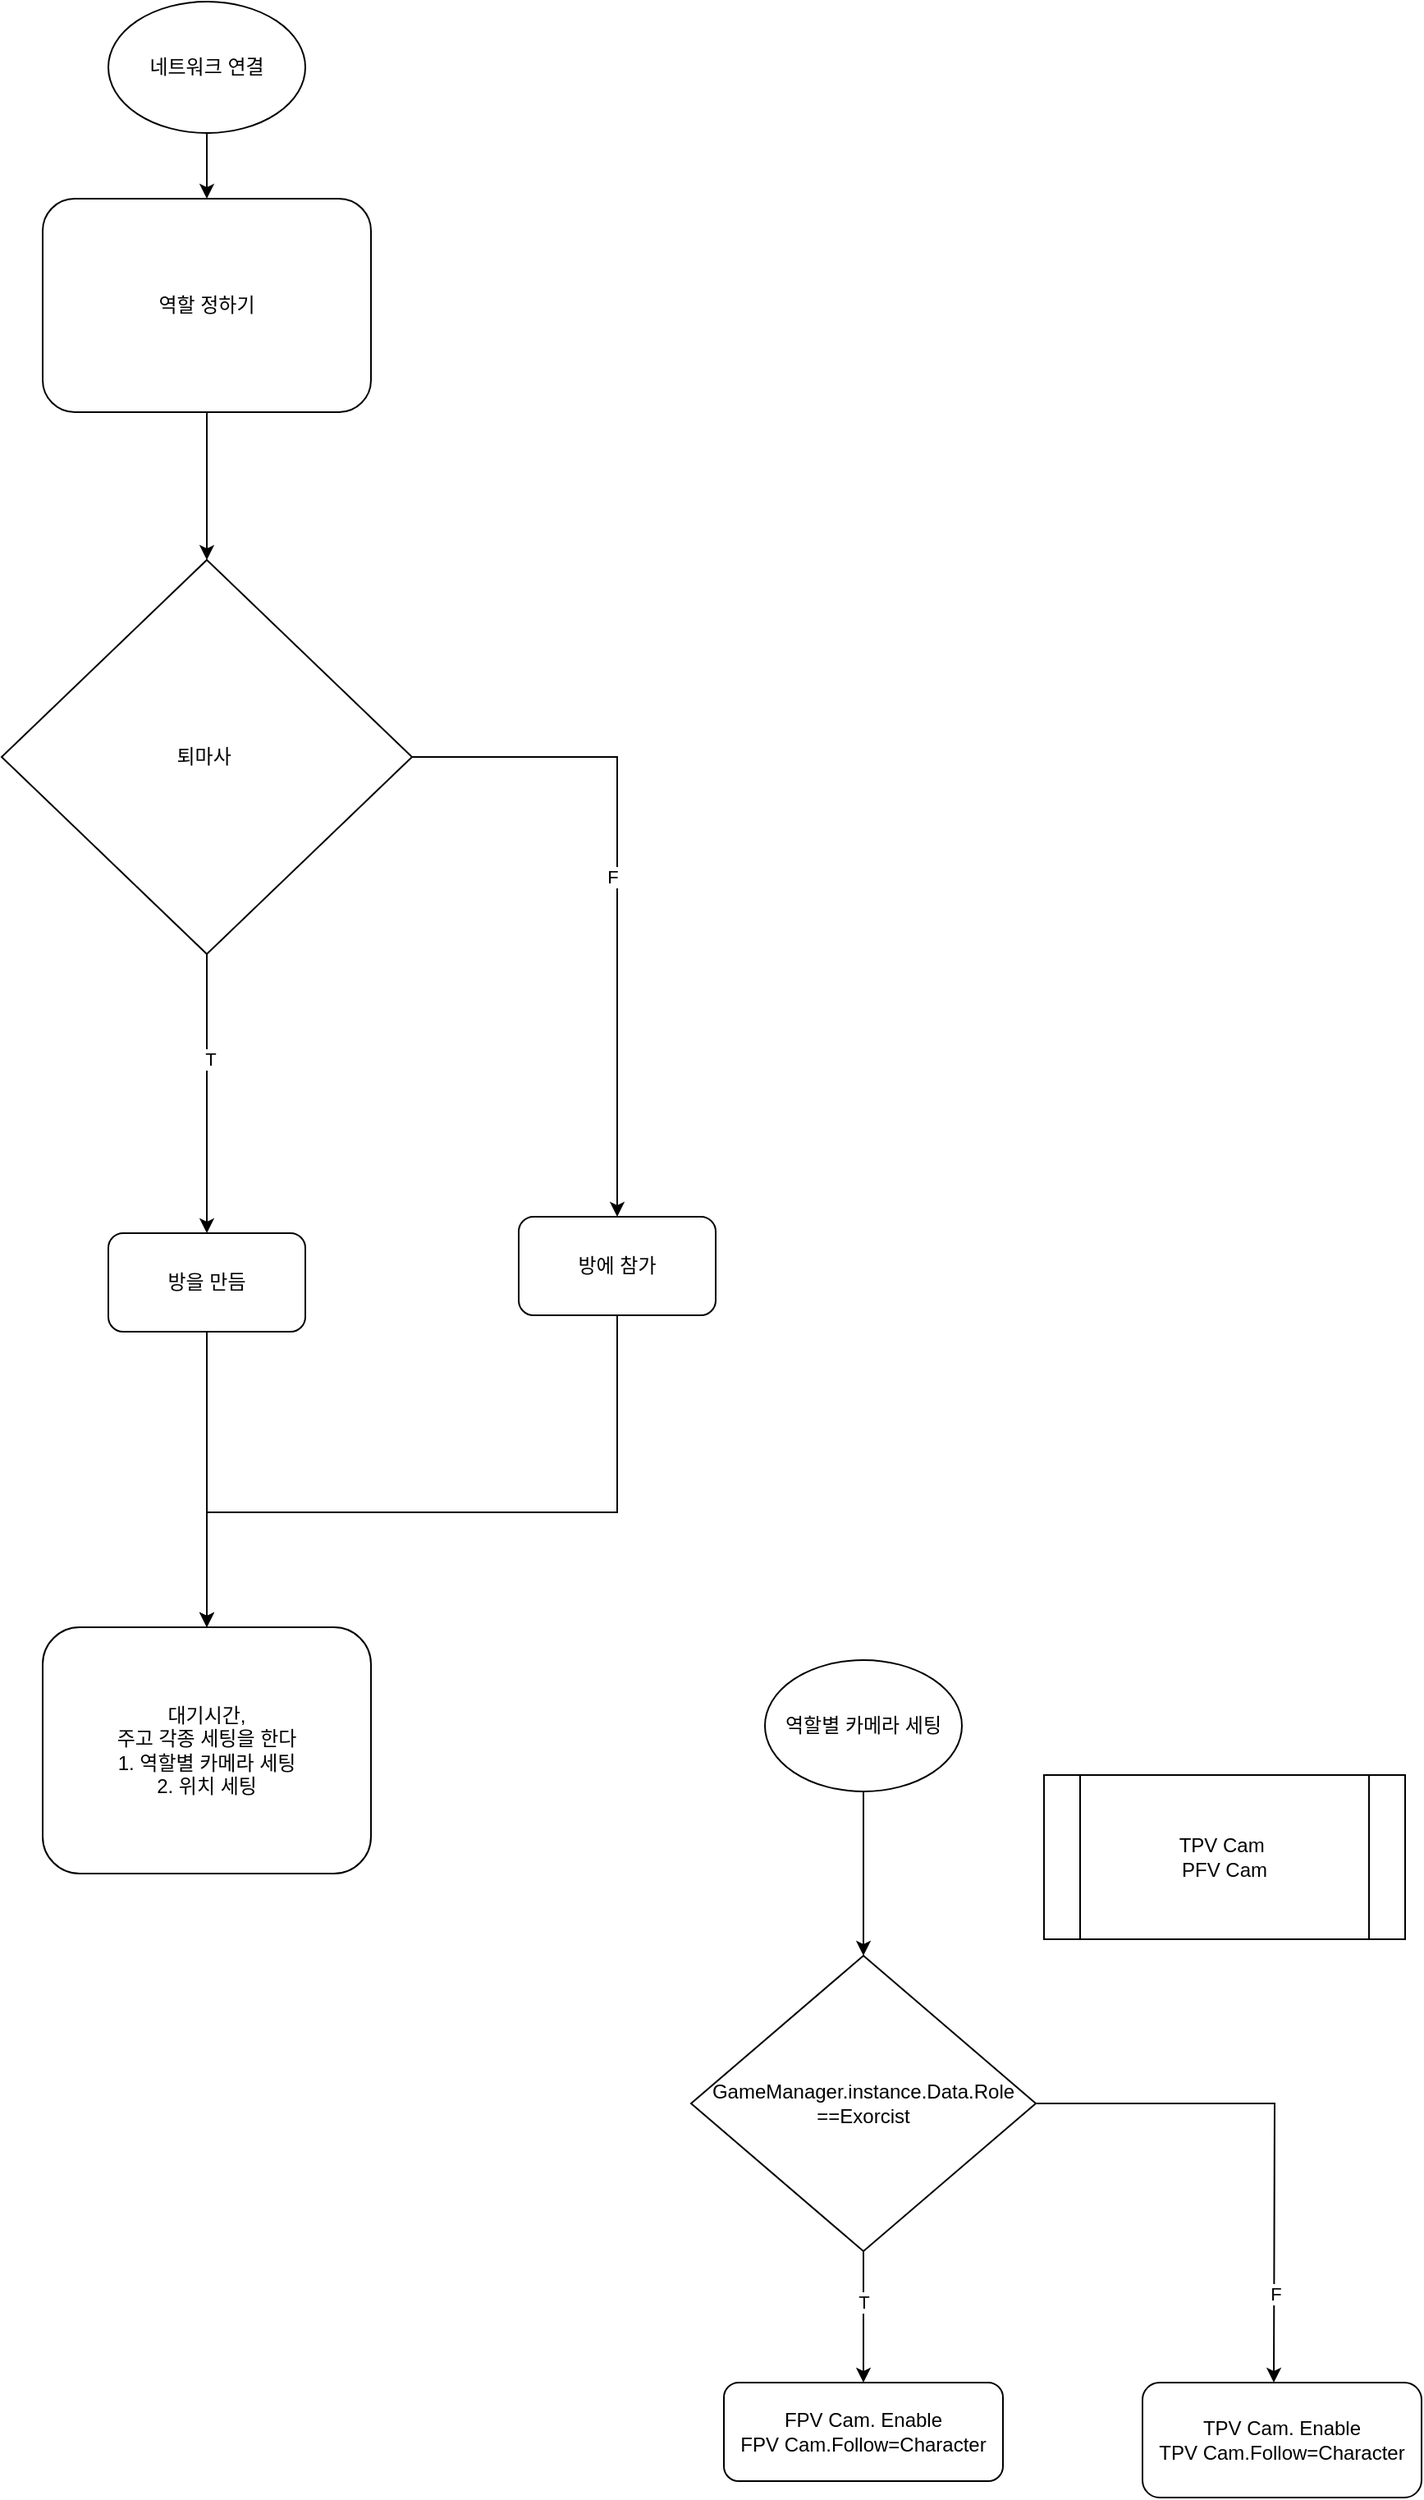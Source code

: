 <mxfile version="13.9.9" type="device"><diagram id="C5RBs43oDa-KdzZeNtuy" name="Page-1"><mxGraphModel dx="1086" dy="926" grid="1" gridSize="10" guides="1" tooltips="1" connect="1" arrows="1" fold="1" page="1" pageScale="1" pageWidth="827" pageHeight="1169" math="0" shadow="0"><root><mxCell id="WIyWlLk6GJQsqaUBKTNV-0"/><mxCell id="WIyWlLk6GJQsqaUBKTNV-1" parent="WIyWlLk6GJQsqaUBKTNV-0"/><mxCell id="4vm2iaBJaCXPRTH_4WAH-2" style="edgeStyle=orthogonalEdgeStyle;rounded=0;orthogonalLoop=1;jettySize=auto;html=1;" edge="1" parent="WIyWlLk6GJQsqaUBKTNV-1" source="4vm2iaBJaCXPRTH_4WAH-1" target="4vm2iaBJaCXPRTH_4WAH-3"><mxGeometry relative="1" as="geometry"><mxPoint x="210" y="290" as="targetPoint"/></mxGeometry></mxCell><mxCell id="4vm2iaBJaCXPRTH_4WAH-1" value="네트워크 연결" style="ellipse;whiteSpace=wrap;html=1;" vertex="1" parent="WIyWlLk6GJQsqaUBKTNV-1"><mxGeometry x="150" y="50" width="120" height="80" as="geometry"/></mxCell><mxCell id="4vm2iaBJaCXPRTH_4WAH-4" style="edgeStyle=orthogonalEdgeStyle;rounded=0;orthogonalLoop=1;jettySize=auto;html=1;" edge="1" parent="WIyWlLk6GJQsqaUBKTNV-1" source="4vm2iaBJaCXPRTH_4WAH-3"><mxGeometry relative="1" as="geometry"><mxPoint x="210" y="390" as="targetPoint"/></mxGeometry></mxCell><mxCell id="4vm2iaBJaCXPRTH_4WAH-3" value="역할 정하기" style="rounded=1;whiteSpace=wrap;html=1;" vertex="1" parent="WIyWlLk6GJQsqaUBKTNV-1"><mxGeometry x="110" y="170" width="200" height="130" as="geometry"/></mxCell><mxCell id="4vm2iaBJaCXPRTH_4WAH-7" style="edgeStyle=orthogonalEdgeStyle;rounded=0;orthogonalLoop=1;jettySize=auto;html=1;" edge="1" parent="WIyWlLk6GJQsqaUBKTNV-1" source="4vm2iaBJaCXPRTH_4WAH-6"><mxGeometry relative="1" as="geometry"><mxPoint x="210" y="800" as="targetPoint"/></mxGeometry></mxCell><mxCell id="4vm2iaBJaCXPRTH_4WAH-12" value="T" style="edgeLabel;html=1;align=center;verticalAlign=middle;resizable=0;points=[];" vertex="1" connectable="0" parent="4vm2iaBJaCXPRTH_4WAH-7"><mxGeometry x="-0.247" y="2" relative="1" as="geometry"><mxPoint as="offset"/></mxGeometry></mxCell><mxCell id="4vm2iaBJaCXPRTH_4WAH-10" style="edgeStyle=orthogonalEdgeStyle;rounded=0;orthogonalLoop=1;jettySize=auto;html=1;entryX=0.5;entryY=0;entryDx=0;entryDy=0;" edge="1" parent="WIyWlLk6GJQsqaUBKTNV-1" source="4vm2iaBJaCXPRTH_4WAH-6" target="4vm2iaBJaCXPRTH_4WAH-9"><mxGeometry relative="1" as="geometry"/></mxCell><mxCell id="4vm2iaBJaCXPRTH_4WAH-11" value="F" style="edgeLabel;html=1;align=center;verticalAlign=middle;resizable=0;points=[];" vertex="1" connectable="0" parent="4vm2iaBJaCXPRTH_4WAH-10"><mxGeometry x="-0.022" y="-3" relative="1" as="geometry"><mxPoint as="offset"/></mxGeometry></mxCell><mxCell id="4vm2iaBJaCXPRTH_4WAH-6" value="퇴마사&amp;nbsp;" style="rhombus;whiteSpace=wrap;html=1;" vertex="1" parent="WIyWlLk6GJQsqaUBKTNV-1"><mxGeometry x="85" y="390" width="250" height="240" as="geometry"/></mxCell><mxCell id="4vm2iaBJaCXPRTH_4WAH-14" style="edgeStyle=orthogonalEdgeStyle;rounded=0;orthogonalLoop=1;jettySize=auto;html=1;" edge="1" parent="WIyWlLk6GJQsqaUBKTNV-1" source="4vm2iaBJaCXPRTH_4WAH-8"><mxGeometry relative="1" as="geometry"><mxPoint x="210" y="1040" as="targetPoint"/></mxGeometry></mxCell><mxCell id="4vm2iaBJaCXPRTH_4WAH-8" value="방을 만듬" style="rounded=1;whiteSpace=wrap;html=1;" vertex="1" parent="WIyWlLk6GJQsqaUBKTNV-1"><mxGeometry x="150" y="800" width="120" height="60" as="geometry"/></mxCell><mxCell id="4vm2iaBJaCXPRTH_4WAH-13" style="edgeStyle=orthogonalEdgeStyle;rounded=0;orthogonalLoop=1;jettySize=auto;html=1;entryX=0.5;entryY=0;entryDx=0;entryDy=0;" edge="1" parent="WIyWlLk6GJQsqaUBKTNV-1" source="4vm2iaBJaCXPRTH_4WAH-9" target="4vm2iaBJaCXPRTH_4WAH-15"><mxGeometry relative="1" as="geometry"><mxPoint x="210" y="970" as="targetPoint"/><Array as="points"><mxPoint x="460" y="970"/><mxPoint x="210" y="970"/></Array></mxGeometry></mxCell><mxCell id="4vm2iaBJaCXPRTH_4WAH-9" value="방에 참가" style="rounded=1;whiteSpace=wrap;html=1;" vertex="1" parent="WIyWlLk6GJQsqaUBKTNV-1"><mxGeometry x="400" y="790" width="120" height="60" as="geometry"/></mxCell><mxCell id="4vm2iaBJaCXPRTH_4WAH-15" value="대기시간,&lt;br&gt;주고 각종 세팅을 한다&lt;br&gt;1. 역할별 카메라 세팅&lt;br&gt;2. 위치 세팅" style="rounded=1;whiteSpace=wrap;html=1;" vertex="1" parent="WIyWlLk6GJQsqaUBKTNV-1"><mxGeometry x="110" y="1040" width="200" height="150" as="geometry"/></mxCell><mxCell id="4vm2iaBJaCXPRTH_4WAH-17" style="edgeStyle=orthogonalEdgeStyle;rounded=0;orthogonalLoop=1;jettySize=auto;html=1;" edge="1" parent="WIyWlLk6GJQsqaUBKTNV-1" source="4vm2iaBJaCXPRTH_4WAH-16"><mxGeometry relative="1" as="geometry"><mxPoint x="610" y="1240" as="targetPoint"/></mxGeometry></mxCell><mxCell id="4vm2iaBJaCXPRTH_4WAH-16" value="역할별 카메라 세팅" style="ellipse;whiteSpace=wrap;html=1;" vertex="1" parent="WIyWlLk6GJQsqaUBKTNV-1"><mxGeometry x="550" y="1060" width="120" height="80" as="geometry"/></mxCell><mxCell id="4vm2iaBJaCXPRTH_4WAH-19" value="TPV Cam&amp;nbsp;&lt;br&gt;PFV Cam" style="shape=process;whiteSpace=wrap;html=1;backgroundOutline=1;" vertex="1" parent="WIyWlLk6GJQsqaUBKTNV-1"><mxGeometry x="720" y="1130" width="220" height="100" as="geometry"/></mxCell><mxCell id="4vm2iaBJaCXPRTH_4WAH-21" style="edgeStyle=orthogonalEdgeStyle;rounded=0;orthogonalLoop=1;jettySize=auto;html=1;" edge="1" parent="WIyWlLk6GJQsqaUBKTNV-1" source="4vm2iaBJaCXPRTH_4WAH-20" target="4vm2iaBJaCXPRTH_4WAH-22"><mxGeometry relative="1" as="geometry"><mxPoint x="610" y="1530" as="targetPoint"/></mxGeometry></mxCell><mxCell id="4vm2iaBJaCXPRTH_4WAH-25" value="T" style="edgeLabel;html=1;align=center;verticalAlign=middle;resizable=0;points=[];" vertex="1" connectable="0" parent="4vm2iaBJaCXPRTH_4WAH-21"><mxGeometry x="-0.22" relative="1" as="geometry"><mxPoint as="offset"/></mxGeometry></mxCell><mxCell id="4vm2iaBJaCXPRTH_4WAH-23" style="edgeStyle=orthogonalEdgeStyle;rounded=0;orthogonalLoop=1;jettySize=auto;html=1;" edge="1" parent="WIyWlLk6GJQsqaUBKTNV-1" source="4vm2iaBJaCXPRTH_4WAH-20"><mxGeometry relative="1" as="geometry"><mxPoint x="860" y="1500" as="targetPoint"/></mxGeometry></mxCell><mxCell id="4vm2iaBJaCXPRTH_4WAH-26" value="F" style="edgeLabel;html=1;align=center;verticalAlign=middle;resizable=0;points=[];" vertex="1" connectable="0" parent="4vm2iaBJaCXPRTH_4WAH-23"><mxGeometry x="0.657" y="1" relative="1" as="geometry"><mxPoint as="offset"/></mxGeometry></mxCell><mxCell id="4vm2iaBJaCXPRTH_4WAH-20" value="&lt;span&gt;GameManager.instance.Data.Role ==Exorcist&lt;/span&gt;" style="rhombus;whiteSpace=wrap;html=1;" vertex="1" parent="WIyWlLk6GJQsqaUBKTNV-1"><mxGeometry x="505" y="1240" width="210" height="180" as="geometry"/></mxCell><mxCell id="4vm2iaBJaCXPRTH_4WAH-22" value="FPV Cam. Enable&lt;br&gt;FPV Cam.Follow=Character" style="rounded=1;whiteSpace=wrap;html=1;" vertex="1" parent="WIyWlLk6GJQsqaUBKTNV-1"><mxGeometry x="525" y="1500" width="170" height="60" as="geometry"/></mxCell><mxCell id="4vm2iaBJaCXPRTH_4WAH-24" value="TPV Cam. Enable&lt;br&gt;TPV Cam.Follow=Character" style="rounded=1;whiteSpace=wrap;html=1;" vertex="1" parent="WIyWlLk6GJQsqaUBKTNV-1"><mxGeometry x="780" y="1500" width="170" height="70" as="geometry"/></mxCell></root></mxGraphModel></diagram></mxfile>